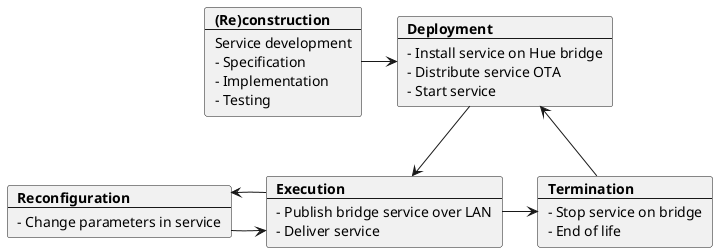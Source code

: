 @startuml

card construction [
<b>(Re)construction</b>
----
Service development
- Specification
- Implementation
- Testing
]

card deployment [
<b>Deployment</b>
--
- Install service on Hue bridge
- Distribute service OTA
- Start service
]

card execution [
<b>Execution</b>
--
- Publish bridge service over LAN
- Deliver service
]

card termination [
<b>Termination</b>
--
- Stop service on bridge
- End of life
]

card reconfiguration [
<b>Reconfiguration</b>
--
- Change parameters in service
]

construction -> deployment
deployment --> execution
reconfiguration -> execution
deployment <- termination
execution -> termination
reconfiguration <-- execution
@enduml